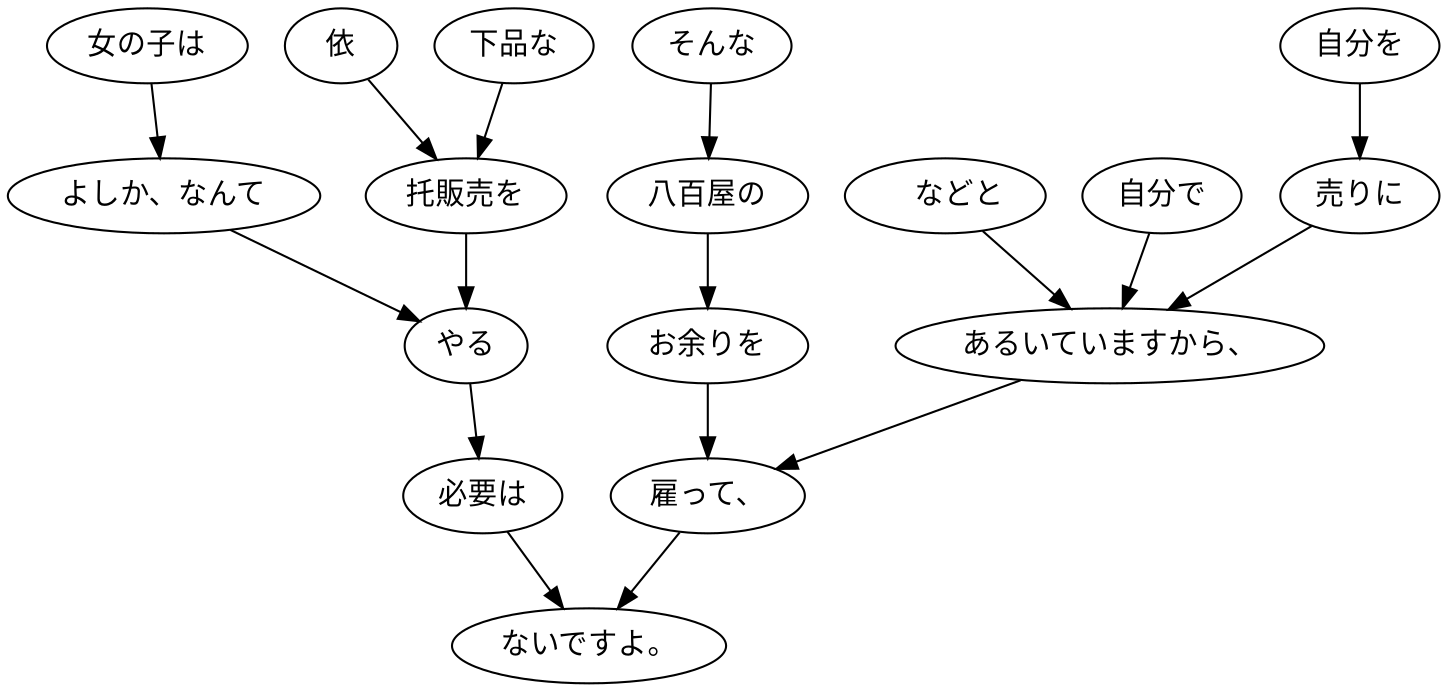 digraph graph3709 {
	node0 [label="　などと"];
	node1 [label="自分で"];
	node2 [label="自分を"];
	node3 [label="売りに"];
	node4 [label="あるいていますから、"];
	node5 [label="そんな"];
	node6 [label="八百屋の"];
	node7 [label="お余りを"];
	node8 [label="雇って、"];
	node9 [label="女の子は"];
	node10 [label="よしか、なんて"];
	node11 [label="下品な"];
	node12 [label="依"];
	node13 [label="托販売を"];
	node14 [label="やる"];
	node15 [label="必要は"];
	node16 [label="ないですよ。"];
	node0 -> node4;
	node1 -> node4;
	node2 -> node3;
	node3 -> node4;
	node4 -> node8;
	node5 -> node6;
	node6 -> node7;
	node7 -> node8;
	node8 -> node16;
	node9 -> node10;
	node10 -> node14;
	node11 -> node13;
	node12 -> node13;
	node13 -> node14;
	node14 -> node15;
	node15 -> node16;
}
